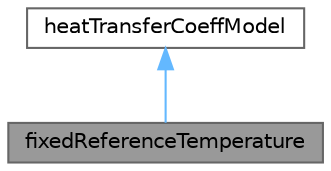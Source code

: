 digraph "fixedReferenceTemperature"
{
 // LATEX_PDF_SIZE
  bgcolor="transparent";
  edge [fontname=Helvetica,fontsize=10,labelfontname=Helvetica,labelfontsize=10];
  node [fontname=Helvetica,fontsize=10,shape=box,height=0.2,width=0.4];
  Node1 [id="Node000001",label="fixedReferenceTemperature",height=0.2,width=0.4,color="gray40", fillcolor="grey60", style="filled", fontcolor="black",tooltip="Heat transfer coefficient calculation that employs a fixed reference temperature."];
  Node2 -> Node1 [id="edge1_Node000001_Node000002",dir="back",color="steelblue1",style="solid",tooltip=" "];
  Node2 [id="Node000002",label="heatTransferCoeffModel",height=0.2,width=0.4,color="gray40", fillcolor="white", style="filled",URL="$classFoam_1_1heatTransferCoeffModel.html",tooltip="A base class for heat transfer coefficient models."];
}
